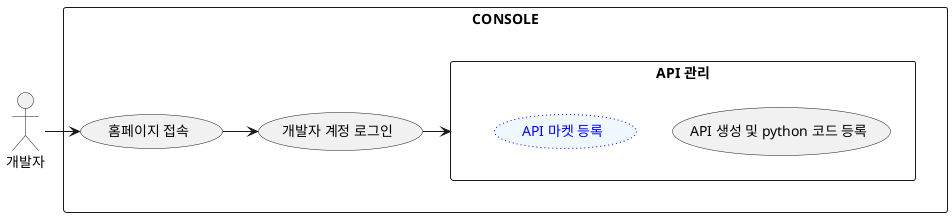 @startuml server

'left to right direction

actor "개발자" as dev
rectangle CONSOLE {
  usecase "홈페이지 접속" as S1
  usecase "개발자 계정 로그인" as S2

  rectangle "API 관리" as API {
    usecase "API 생성 및 python 코드 등록"
    usecase "API 마켓 등록" #aliceblue;line:blue;line.dotted;text:blue
  }

  dev -> S1
  S1 -> S2
  S2 -> API

}


@enduml

'https://raw.githubusercontent.com/Team-Kelly/Requirements/main/uml/usecase/server.puml